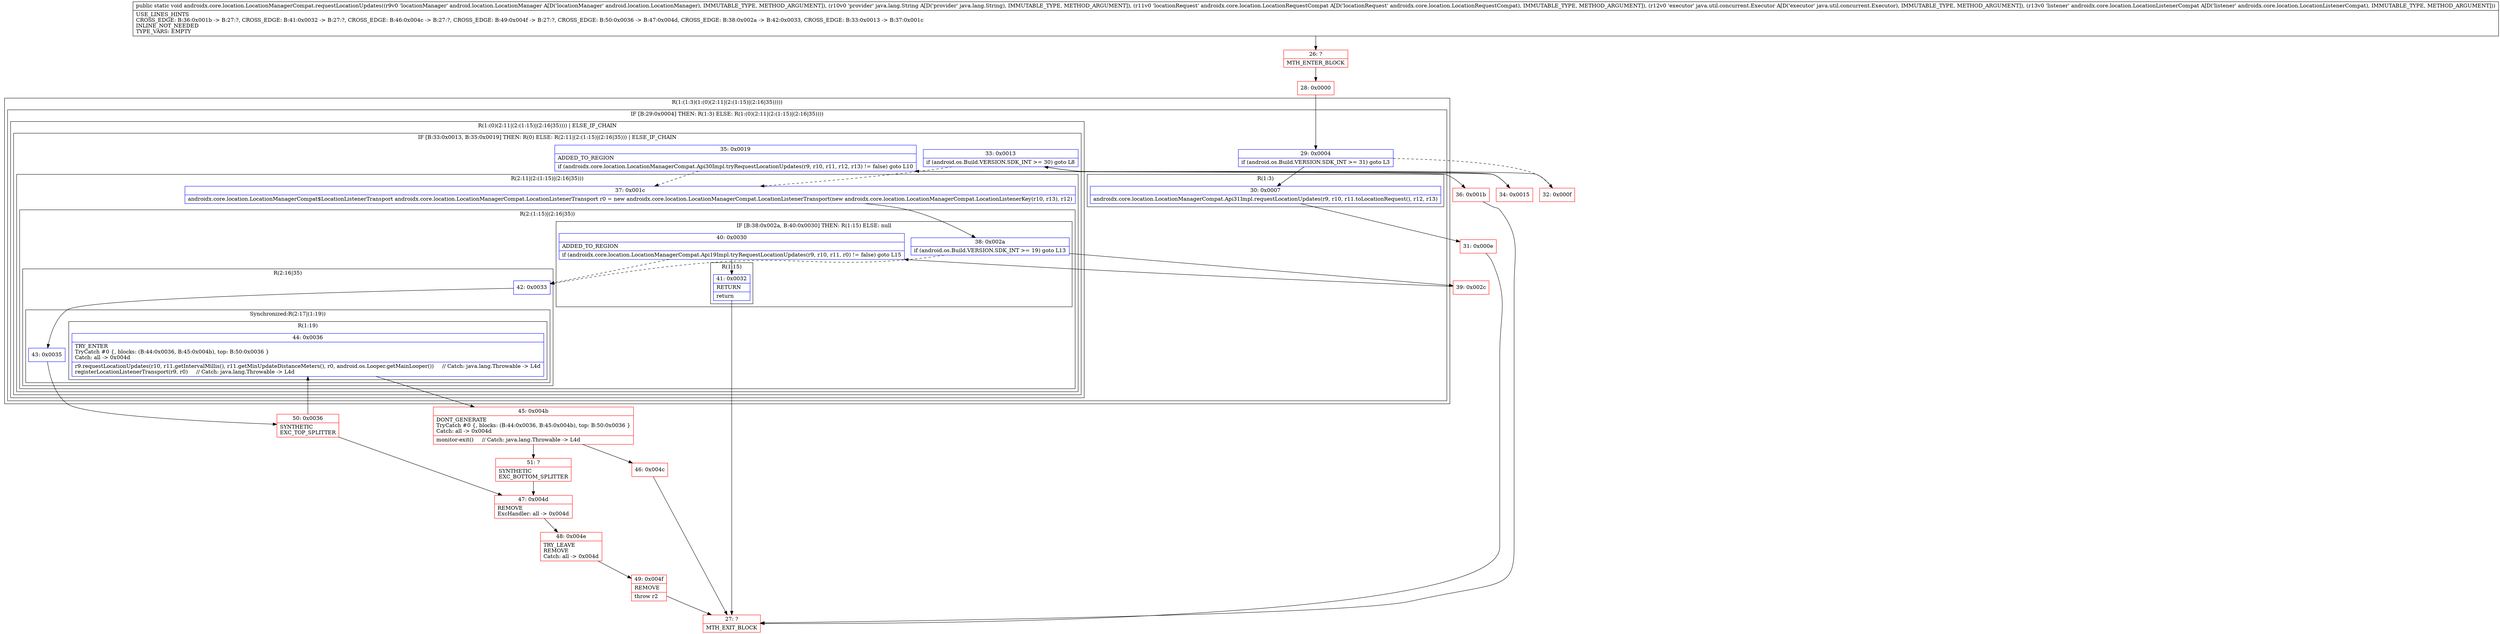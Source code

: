 digraph "CFG forandroidx.core.location.LocationManagerCompat.requestLocationUpdates(Landroid\/location\/LocationManager;Ljava\/lang\/String;Landroidx\/core\/location\/LocationRequestCompat;Ljava\/util\/concurrent\/Executor;Landroidx\/core\/location\/LocationListenerCompat;)V" {
subgraph cluster_Region_1368960365 {
label = "R(1:(1:3)(1:(0)(2:11|(2:(1:15)|(2:16|35)))))";
node [shape=record,color=blue];
subgraph cluster_IfRegion_135060856 {
label = "IF [B:29:0x0004] THEN: R(1:3) ELSE: R(1:(0)(2:11|(2:(1:15)|(2:16|35))))";
node [shape=record,color=blue];
Node_29 [shape=record,label="{29\:\ 0x0004|if (android.os.Build.VERSION.SDK_INT \>= 31) goto L3\l}"];
subgraph cluster_Region_188738872 {
label = "R(1:3)";
node [shape=record,color=blue];
Node_30 [shape=record,label="{30\:\ 0x0007|androidx.core.location.LocationManagerCompat.Api31Impl.requestLocationUpdates(r9, r10, r11.toLocationRequest(), r12, r13)\l}"];
}
subgraph cluster_Region_1228139416 {
label = "R(1:(0)(2:11|(2:(1:15)|(2:16|35)))) | ELSE_IF_CHAIN\l";
node [shape=record,color=blue];
subgraph cluster_IfRegion_1565840406 {
label = "IF [B:33:0x0013, B:35:0x0019] THEN: R(0) ELSE: R(2:11|(2:(1:15)|(2:16|35))) | ELSE_IF_CHAIN\l";
node [shape=record,color=blue];
Node_33 [shape=record,label="{33\:\ 0x0013|if (android.os.Build.VERSION.SDK_INT \>= 30) goto L8\l}"];
Node_35 [shape=record,label="{35\:\ 0x0019|ADDED_TO_REGION\l|if (androidx.core.location.LocationManagerCompat.Api30Impl.tryRequestLocationUpdates(r9, r10, r11, r12, r13) != false) goto L10\l}"];
subgraph cluster_Region_870135257 {
label = "R(0)";
node [shape=record,color=blue];
}
subgraph cluster_Region_1258190753 {
label = "R(2:11|(2:(1:15)|(2:16|35)))";
node [shape=record,color=blue];
Node_37 [shape=record,label="{37\:\ 0x001c|androidx.core.location.LocationManagerCompat$LocationListenerTransport androidx.core.location.LocationManagerCompat.LocationListenerTransport r0 = new androidx.core.location.LocationManagerCompat.LocationListenerTransport(new androidx.core.location.LocationManagerCompat.LocationListenerKey(r10, r13), r12)\l}"];
subgraph cluster_Region_1207916727 {
label = "R(2:(1:15)|(2:16|35))";
node [shape=record,color=blue];
subgraph cluster_IfRegion_628399658 {
label = "IF [B:38:0x002a, B:40:0x0030] THEN: R(1:15) ELSE: null";
node [shape=record,color=blue];
Node_38 [shape=record,label="{38\:\ 0x002a|if (android.os.Build.VERSION.SDK_INT \>= 19) goto L13\l}"];
Node_40 [shape=record,label="{40\:\ 0x0030|ADDED_TO_REGION\l|if (androidx.core.location.LocationManagerCompat.Api19Impl.tryRequestLocationUpdates(r9, r10, r11, r0) != false) goto L15\l}"];
subgraph cluster_Region_289801467 {
label = "R(1:15)";
node [shape=record,color=blue];
Node_41 [shape=record,label="{41\:\ 0x0032|RETURN\l|return\l}"];
}
}
subgraph cluster_Region_1791596193 {
label = "R(2:16|35)";
node [shape=record,color=blue];
Node_42 [shape=record,label="{42\:\ 0x0033}"];
subgraph cluster_SynchronizedRegion_819992028 {
label = "Synchronized:R(2:17|(1:19))";
node [shape=record,color=blue];
Node_43 [shape=record,label="{43\:\ 0x0035}"];
subgraph cluster_Region_44134674 {
label = "R(1:19)";
node [shape=record,color=blue];
Node_44 [shape=record,label="{44\:\ 0x0036|TRY_ENTER\lTryCatch #0 \{, blocks: (B:44:0x0036, B:45:0x004b), top: B:50:0x0036 \}\lCatch: all \-\> 0x004d\l|r9.requestLocationUpdates(r10, r11.getIntervalMillis(), r11.getMinUpdateDistanceMeters(), r0, android.os.Looper.getMainLooper())     \/\/ Catch: java.lang.Throwable \-\> L4d\lregisterLocationListenerTransport(r9, r0)     \/\/ Catch: java.lang.Throwable \-\> L4d\l}"];
}
}
}
}
}
}
}
}
}
Node_26 [shape=record,color=red,label="{26\:\ ?|MTH_ENTER_BLOCK\l}"];
Node_28 [shape=record,color=red,label="{28\:\ 0x0000}"];
Node_31 [shape=record,color=red,label="{31\:\ 0x000e}"];
Node_27 [shape=record,color=red,label="{27\:\ ?|MTH_EXIT_BLOCK\l}"];
Node_32 [shape=record,color=red,label="{32\:\ 0x000f}"];
Node_34 [shape=record,color=red,label="{34\:\ 0x0015}"];
Node_36 [shape=record,color=red,label="{36\:\ 0x001b}"];
Node_39 [shape=record,color=red,label="{39\:\ 0x002c}"];
Node_50 [shape=record,color=red,label="{50\:\ 0x0036|SYNTHETIC\lEXC_TOP_SPLITTER\l}"];
Node_45 [shape=record,color=red,label="{45\:\ 0x004b|DONT_GENERATE\lTryCatch #0 \{, blocks: (B:44:0x0036, B:45:0x004b), top: B:50:0x0036 \}\lCatch: all \-\> 0x004d\l|monitor\-exit()     \/\/ Catch: java.lang.Throwable \-\> L4d\l}"];
Node_46 [shape=record,color=red,label="{46\:\ 0x004c}"];
Node_51 [shape=record,color=red,label="{51\:\ ?|SYNTHETIC\lEXC_BOTTOM_SPLITTER\l}"];
Node_47 [shape=record,color=red,label="{47\:\ 0x004d|REMOVE\lExcHandler: all \-\> 0x004d\l}"];
Node_48 [shape=record,color=red,label="{48\:\ 0x004e|TRY_LEAVE\lREMOVE\lCatch: all \-\> 0x004d\l}"];
Node_49 [shape=record,color=red,label="{49\:\ 0x004f|REMOVE\l|throw r2\l}"];
MethodNode[shape=record,label="{public static void androidx.core.location.LocationManagerCompat.requestLocationUpdates((r9v0 'locationManager' android.location.LocationManager A[D('locationManager' android.location.LocationManager), IMMUTABLE_TYPE, METHOD_ARGUMENT]), (r10v0 'provider' java.lang.String A[D('provider' java.lang.String), IMMUTABLE_TYPE, METHOD_ARGUMENT]), (r11v0 'locationRequest' androidx.core.location.LocationRequestCompat A[D('locationRequest' androidx.core.location.LocationRequestCompat), IMMUTABLE_TYPE, METHOD_ARGUMENT]), (r12v0 'executor' java.util.concurrent.Executor A[D('executor' java.util.concurrent.Executor), IMMUTABLE_TYPE, METHOD_ARGUMENT]), (r13v0 'listener' androidx.core.location.LocationListenerCompat A[D('listener' androidx.core.location.LocationListenerCompat), IMMUTABLE_TYPE, METHOD_ARGUMENT]))  | USE_LINES_HINTS\lCROSS_EDGE: B:36:0x001b \-\> B:27:?, CROSS_EDGE: B:41:0x0032 \-\> B:27:?, CROSS_EDGE: B:46:0x004c \-\> B:27:?, CROSS_EDGE: B:49:0x004f \-\> B:27:?, CROSS_EDGE: B:50:0x0036 \-\> B:47:0x004d, CROSS_EDGE: B:38:0x002a \-\> B:42:0x0033, CROSS_EDGE: B:33:0x0013 \-\> B:37:0x001c\lINLINE_NOT_NEEDED\lTYPE_VARS: EMPTY\l}"];
MethodNode -> Node_26;Node_29 -> Node_30;
Node_29 -> Node_32[style=dashed];
Node_30 -> Node_31;
Node_33 -> Node_34;
Node_33 -> Node_37[style=dashed];
Node_35 -> Node_36;
Node_35 -> Node_37[style=dashed];
Node_37 -> Node_38;
Node_38 -> Node_39;
Node_38 -> Node_42[style=dashed];
Node_40 -> Node_41;
Node_40 -> Node_42[style=dashed];
Node_41 -> Node_27;
Node_42 -> Node_43;
Node_43 -> Node_50;
Node_44 -> Node_45;
Node_26 -> Node_28;
Node_28 -> Node_29;
Node_31 -> Node_27;
Node_32 -> Node_33;
Node_34 -> Node_35;
Node_36 -> Node_27;
Node_39 -> Node_40;
Node_50 -> Node_44;
Node_50 -> Node_47;
Node_45 -> Node_46;
Node_45 -> Node_51;
Node_46 -> Node_27;
Node_51 -> Node_47;
Node_47 -> Node_48;
Node_48 -> Node_49;
Node_49 -> Node_27;
}

